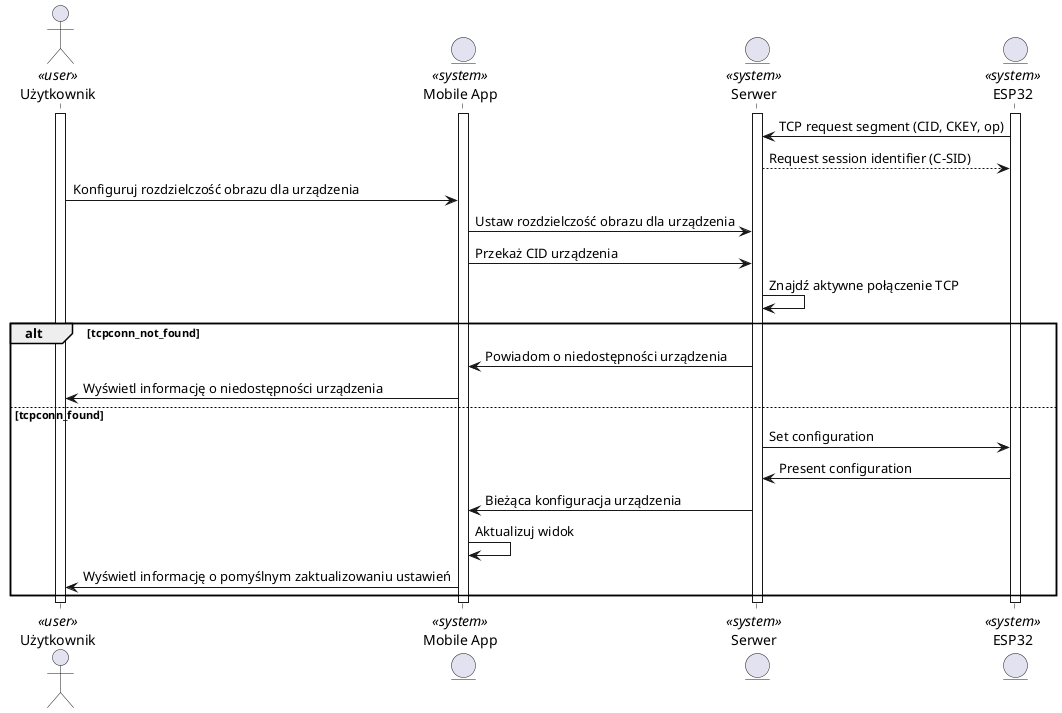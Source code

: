 @startuml

actor Użytkownik as User << user >> 
entity "Mobile App" as MobileApp << system >>
entity Serwer as Server << system >>
entity ESP32 as Esp32 << system >>

activate User
activate MobileApp
activate Server
activate Esp32


'For example a check-in request
Esp32 -> Server : TCP request segment (CID, CKEY, op)
'Used to identify UDP packets
Server --> Esp32 : Request session identifier (C-SID)

User -> MobileApp : Konfiguruj rozdzielczość obrazu dla urządzenia
MobileApp -> Server : Ustaw rozdzielczość obrazu dla urządzenia
MobileApp -> Server : Przekaż CID urządzenia
Server -> Server : Znajdź aktywne połączenie TCP
alt tcpconn_not_found
    Server -> MobileApp : Powiadom o niedostępności urządzenia
    MobileApp -> User : Wyświetl informację o niedostępności urządzenia
else tcpconn_found
    Server -> Esp32 : Set configuration
    Esp32 -> Server : Present configuration
    Server -> MobileApp : Bieżąca konfiguracja urządzenia
    MobileApp -> MobileApp : Aktualizuj widok
    MobileApp -> User : Wyświetl informację o pomyślnym zaktualizowaniu ustawień
end


deactivate User
deactivate MobileApp
deactivate Server
deactivate Esp32

@enduml

